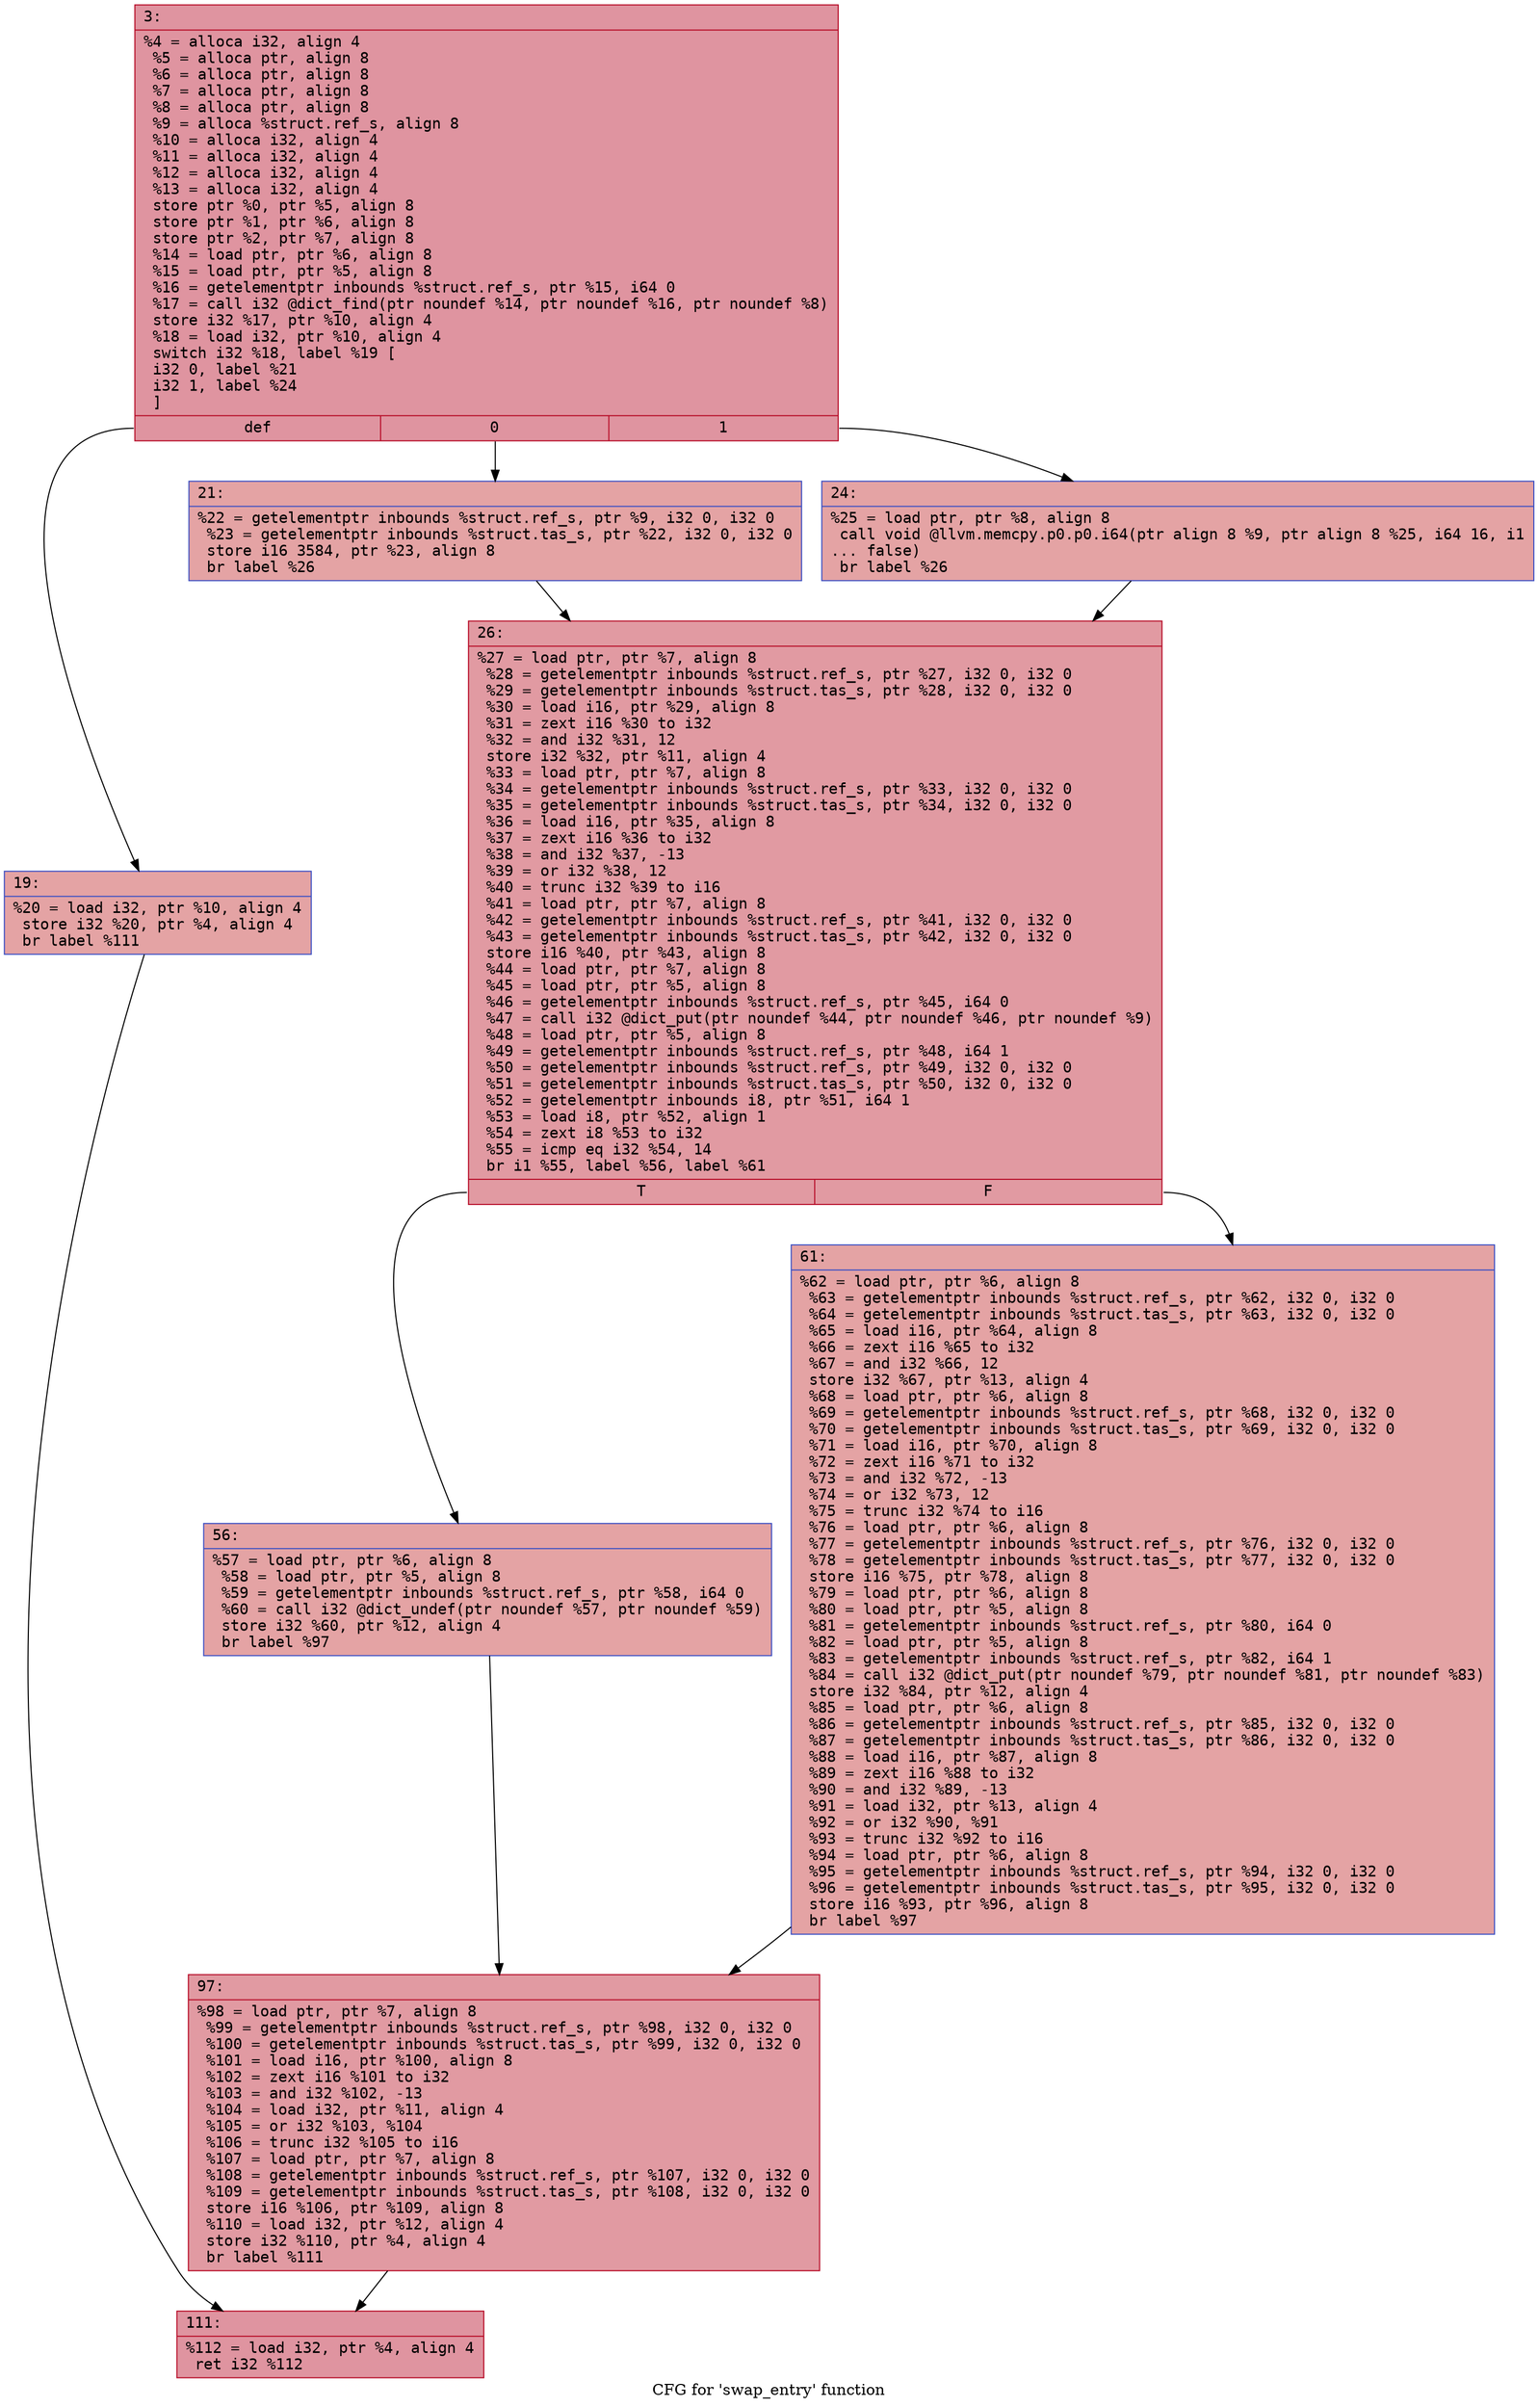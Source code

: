 digraph "CFG for 'swap_entry' function" {
	label="CFG for 'swap_entry' function";

	Node0x600000e478e0 [shape=record,color="#b70d28ff", style=filled, fillcolor="#b70d2870" fontname="Courier",label="{3:\l|  %4 = alloca i32, align 4\l  %5 = alloca ptr, align 8\l  %6 = alloca ptr, align 8\l  %7 = alloca ptr, align 8\l  %8 = alloca ptr, align 8\l  %9 = alloca %struct.ref_s, align 8\l  %10 = alloca i32, align 4\l  %11 = alloca i32, align 4\l  %12 = alloca i32, align 4\l  %13 = alloca i32, align 4\l  store ptr %0, ptr %5, align 8\l  store ptr %1, ptr %6, align 8\l  store ptr %2, ptr %7, align 8\l  %14 = load ptr, ptr %6, align 8\l  %15 = load ptr, ptr %5, align 8\l  %16 = getelementptr inbounds %struct.ref_s, ptr %15, i64 0\l  %17 = call i32 @dict_find(ptr noundef %14, ptr noundef %16, ptr noundef %8)\l  store i32 %17, ptr %10, align 4\l  %18 = load i32, ptr %10, align 4\l  switch i32 %18, label %19 [\l    i32 0, label %21\l    i32 1, label %24\l  ]\l|{<s0>def|<s1>0|<s2>1}}"];
	Node0x600000e478e0:s0 -> Node0x600000e47930[tooltip="3 -> 19\nProbability 33.33%" ];
	Node0x600000e478e0:s1 -> Node0x600000e47980[tooltip="3 -> 21\nProbability 33.33%" ];
	Node0x600000e478e0:s2 -> Node0x600000e479d0[tooltip="3 -> 24\nProbability 33.33%" ];
	Node0x600000e47930 [shape=record,color="#3d50c3ff", style=filled, fillcolor="#c32e3170" fontname="Courier",label="{19:\l|  %20 = load i32, ptr %10, align 4\l  store i32 %20, ptr %4, align 4\l  br label %111\l}"];
	Node0x600000e47930 -> Node0x600000e47b60[tooltip="19 -> 111\nProbability 100.00%" ];
	Node0x600000e47980 [shape=record,color="#3d50c3ff", style=filled, fillcolor="#c32e3170" fontname="Courier",label="{21:\l|  %22 = getelementptr inbounds %struct.ref_s, ptr %9, i32 0, i32 0\l  %23 = getelementptr inbounds %struct.tas_s, ptr %22, i32 0, i32 0\l  store i16 3584, ptr %23, align 8\l  br label %26\l}"];
	Node0x600000e47980 -> Node0x600000e47a20[tooltip="21 -> 26\nProbability 100.00%" ];
	Node0x600000e479d0 [shape=record,color="#3d50c3ff", style=filled, fillcolor="#c32e3170" fontname="Courier",label="{24:\l|  %25 = load ptr, ptr %8, align 8\l  call void @llvm.memcpy.p0.p0.i64(ptr align 8 %9, ptr align 8 %25, i64 16, i1\l... false)\l  br label %26\l}"];
	Node0x600000e479d0 -> Node0x600000e47a20[tooltip="24 -> 26\nProbability 100.00%" ];
	Node0x600000e47a20 [shape=record,color="#b70d28ff", style=filled, fillcolor="#bb1b2c70" fontname="Courier",label="{26:\l|  %27 = load ptr, ptr %7, align 8\l  %28 = getelementptr inbounds %struct.ref_s, ptr %27, i32 0, i32 0\l  %29 = getelementptr inbounds %struct.tas_s, ptr %28, i32 0, i32 0\l  %30 = load i16, ptr %29, align 8\l  %31 = zext i16 %30 to i32\l  %32 = and i32 %31, 12\l  store i32 %32, ptr %11, align 4\l  %33 = load ptr, ptr %7, align 8\l  %34 = getelementptr inbounds %struct.ref_s, ptr %33, i32 0, i32 0\l  %35 = getelementptr inbounds %struct.tas_s, ptr %34, i32 0, i32 0\l  %36 = load i16, ptr %35, align 8\l  %37 = zext i16 %36 to i32\l  %38 = and i32 %37, -13\l  %39 = or i32 %38, 12\l  %40 = trunc i32 %39 to i16\l  %41 = load ptr, ptr %7, align 8\l  %42 = getelementptr inbounds %struct.ref_s, ptr %41, i32 0, i32 0\l  %43 = getelementptr inbounds %struct.tas_s, ptr %42, i32 0, i32 0\l  store i16 %40, ptr %43, align 8\l  %44 = load ptr, ptr %7, align 8\l  %45 = load ptr, ptr %5, align 8\l  %46 = getelementptr inbounds %struct.ref_s, ptr %45, i64 0\l  %47 = call i32 @dict_put(ptr noundef %44, ptr noundef %46, ptr noundef %9)\l  %48 = load ptr, ptr %5, align 8\l  %49 = getelementptr inbounds %struct.ref_s, ptr %48, i64 1\l  %50 = getelementptr inbounds %struct.ref_s, ptr %49, i32 0, i32 0\l  %51 = getelementptr inbounds %struct.tas_s, ptr %50, i32 0, i32 0\l  %52 = getelementptr inbounds i8, ptr %51, i64 1\l  %53 = load i8, ptr %52, align 1\l  %54 = zext i8 %53 to i32\l  %55 = icmp eq i32 %54, 14\l  br i1 %55, label %56, label %61\l|{<s0>T|<s1>F}}"];
	Node0x600000e47a20:s0 -> Node0x600000e47a70[tooltip="26 -> 56\nProbability 50.00%" ];
	Node0x600000e47a20:s1 -> Node0x600000e47ac0[tooltip="26 -> 61\nProbability 50.00%" ];
	Node0x600000e47a70 [shape=record,color="#3d50c3ff", style=filled, fillcolor="#c32e3170" fontname="Courier",label="{56:\l|  %57 = load ptr, ptr %6, align 8\l  %58 = load ptr, ptr %5, align 8\l  %59 = getelementptr inbounds %struct.ref_s, ptr %58, i64 0\l  %60 = call i32 @dict_undef(ptr noundef %57, ptr noundef %59)\l  store i32 %60, ptr %12, align 4\l  br label %97\l}"];
	Node0x600000e47a70 -> Node0x600000e47b10[tooltip="56 -> 97\nProbability 100.00%" ];
	Node0x600000e47ac0 [shape=record,color="#3d50c3ff", style=filled, fillcolor="#c32e3170" fontname="Courier",label="{61:\l|  %62 = load ptr, ptr %6, align 8\l  %63 = getelementptr inbounds %struct.ref_s, ptr %62, i32 0, i32 0\l  %64 = getelementptr inbounds %struct.tas_s, ptr %63, i32 0, i32 0\l  %65 = load i16, ptr %64, align 8\l  %66 = zext i16 %65 to i32\l  %67 = and i32 %66, 12\l  store i32 %67, ptr %13, align 4\l  %68 = load ptr, ptr %6, align 8\l  %69 = getelementptr inbounds %struct.ref_s, ptr %68, i32 0, i32 0\l  %70 = getelementptr inbounds %struct.tas_s, ptr %69, i32 0, i32 0\l  %71 = load i16, ptr %70, align 8\l  %72 = zext i16 %71 to i32\l  %73 = and i32 %72, -13\l  %74 = or i32 %73, 12\l  %75 = trunc i32 %74 to i16\l  %76 = load ptr, ptr %6, align 8\l  %77 = getelementptr inbounds %struct.ref_s, ptr %76, i32 0, i32 0\l  %78 = getelementptr inbounds %struct.tas_s, ptr %77, i32 0, i32 0\l  store i16 %75, ptr %78, align 8\l  %79 = load ptr, ptr %6, align 8\l  %80 = load ptr, ptr %5, align 8\l  %81 = getelementptr inbounds %struct.ref_s, ptr %80, i64 0\l  %82 = load ptr, ptr %5, align 8\l  %83 = getelementptr inbounds %struct.ref_s, ptr %82, i64 1\l  %84 = call i32 @dict_put(ptr noundef %79, ptr noundef %81, ptr noundef %83)\l  store i32 %84, ptr %12, align 4\l  %85 = load ptr, ptr %6, align 8\l  %86 = getelementptr inbounds %struct.ref_s, ptr %85, i32 0, i32 0\l  %87 = getelementptr inbounds %struct.tas_s, ptr %86, i32 0, i32 0\l  %88 = load i16, ptr %87, align 8\l  %89 = zext i16 %88 to i32\l  %90 = and i32 %89, -13\l  %91 = load i32, ptr %13, align 4\l  %92 = or i32 %90, %91\l  %93 = trunc i32 %92 to i16\l  %94 = load ptr, ptr %6, align 8\l  %95 = getelementptr inbounds %struct.ref_s, ptr %94, i32 0, i32 0\l  %96 = getelementptr inbounds %struct.tas_s, ptr %95, i32 0, i32 0\l  store i16 %93, ptr %96, align 8\l  br label %97\l}"];
	Node0x600000e47ac0 -> Node0x600000e47b10[tooltip="61 -> 97\nProbability 100.00%" ];
	Node0x600000e47b10 [shape=record,color="#b70d28ff", style=filled, fillcolor="#bb1b2c70" fontname="Courier",label="{97:\l|  %98 = load ptr, ptr %7, align 8\l  %99 = getelementptr inbounds %struct.ref_s, ptr %98, i32 0, i32 0\l  %100 = getelementptr inbounds %struct.tas_s, ptr %99, i32 0, i32 0\l  %101 = load i16, ptr %100, align 8\l  %102 = zext i16 %101 to i32\l  %103 = and i32 %102, -13\l  %104 = load i32, ptr %11, align 4\l  %105 = or i32 %103, %104\l  %106 = trunc i32 %105 to i16\l  %107 = load ptr, ptr %7, align 8\l  %108 = getelementptr inbounds %struct.ref_s, ptr %107, i32 0, i32 0\l  %109 = getelementptr inbounds %struct.tas_s, ptr %108, i32 0, i32 0\l  store i16 %106, ptr %109, align 8\l  %110 = load i32, ptr %12, align 4\l  store i32 %110, ptr %4, align 4\l  br label %111\l}"];
	Node0x600000e47b10 -> Node0x600000e47b60[tooltip="97 -> 111\nProbability 100.00%" ];
	Node0x600000e47b60 [shape=record,color="#b70d28ff", style=filled, fillcolor="#b70d2870" fontname="Courier",label="{111:\l|  %112 = load i32, ptr %4, align 4\l  ret i32 %112\l}"];
}
